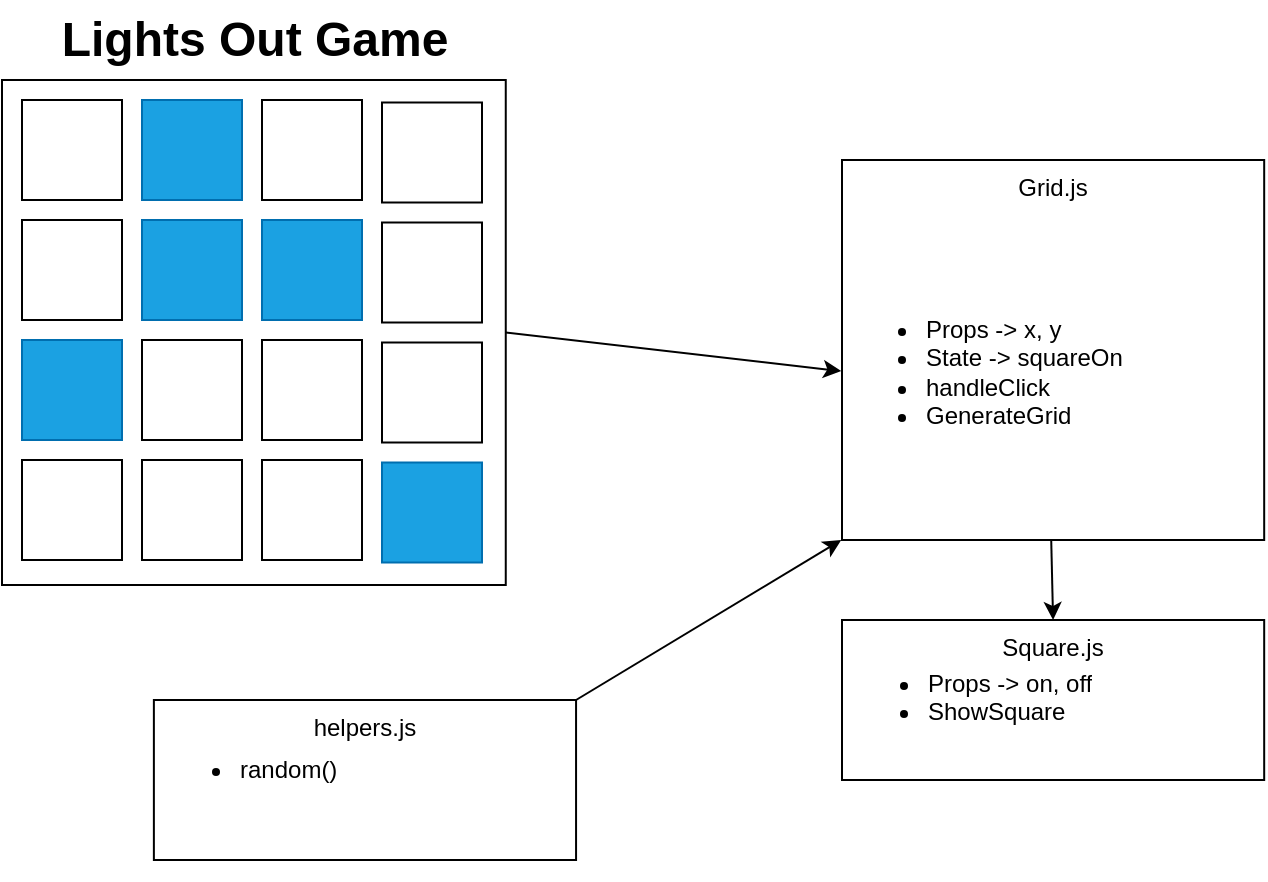 <mxfile>
    <diagram id="UCdQVVdEs8AUddfKZKoE" name="Page-1">
        <mxGraphModel dx="1374" dy="762" grid="1" gridSize="10" guides="1" tooltips="1" connect="1" arrows="1" fold="1" page="1" pageScale="1" pageWidth="850" pageHeight="1100" math="0" shadow="0">
            <root>
                <mxCell id="0"/>
                <mxCell id="1" parent="0"/>
                <mxCell id="21" value="" style="group" vertex="1" connectable="0" parent="1">
                    <mxGeometry x="40.0" y="50.0" width="251.88" height="252.5" as="geometry"/>
                </mxCell>
                <mxCell id="3" value="" style="rounded=0;whiteSpace=wrap;html=1;rotation=90;" vertex="1" parent="21">
                    <mxGeometry x="-0.31" y="0.31" width="252.5" height="251.88" as="geometry"/>
                </mxCell>
                <mxCell id="4" value="" style="whiteSpace=wrap;html=1;aspect=fixed;" vertex="1" parent="21">
                    <mxGeometry x="10.0" y="10.0" width="50" height="50" as="geometry"/>
                </mxCell>
                <mxCell id="5" value="" style="whiteSpace=wrap;html=1;aspect=fixed;fillColor=#1ba1e2;fontColor=#ffffff;strokeColor=#006EAF;" vertex="1" parent="21">
                    <mxGeometry x="70.0" y="10.0" width="50" height="50" as="geometry"/>
                </mxCell>
                <mxCell id="6" value="" style="whiteSpace=wrap;html=1;aspect=fixed;" vertex="1" parent="21">
                    <mxGeometry x="130" y="10.0" width="50" height="50" as="geometry"/>
                </mxCell>
                <mxCell id="7" value="" style="whiteSpace=wrap;html=1;aspect=fixed;" vertex="1" parent="21">
                    <mxGeometry x="10.0" y="70.0" width="50" height="50" as="geometry"/>
                </mxCell>
                <mxCell id="8" value="" style="whiteSpace=wrap;html=1;aspect=fixed;fillColor=#1ba1e2;fontColor=#ffffff;strokeColor=#006EAF;" vertex="1" parent="21">
                    <mxGeometry x="70.0" y="70.0" width="50" height="50" as="geometry"/>
                </mxCell>
                <mxCell id="9" value="" style="whiteSpace=wrap;html=1;aspect=fixed;fillColor=#1ba1e2;fontColor=#ffffff;strokeColor=#006EAF;" vertex="1" parent="21">
                    <mxGeometry x="130" y="70.0" width="50" height="50" as="geometry"/>
                </mxCell>
                <mxCell id="10" value="" style="whiteSpace=wrap;html=1;aspect=fixed;fillColor=#1ba1e2;fontColor=#ffffff;strokeColor=#006EAF;" vertex="1" parent="21">
                    <mxGeometry x="10.0" y="130" width="50" height="50" as="geometry"/>
                </mxCell>
                <mxCell id="11" value="" style="whiteSpace=wrap;html=1;aspect=fixed;" vertex="1" parent="21">
                    <mxGeometry x="70.0" y="130" width="50" height="50" as="geometry"/>
                </mxCell>
                <mxCell id="12" value="" style="whiteSpace=wrap;html=1;aspect=fixed;" vertex="1" parent="21">
                    <mxGeometry x="130" y="130" width="50" height="50" as="geometry"/>
                </mxCell>
                <mxCell id="14" value="" style="whiteSpace=wrap;html=1;aspect=fixed;" vertex="1" parent="21">
                    <mxGeometry x="10.0" y="190" width="50" height="50" as="geometry"/>
                </mxCell>
                <mxCell id="15" value="" style="whiteSpace=wrap;html=1;aspect=fixed;" vertex="1" parent="21">
                    <mxGeometry x="70.0" y="190" width="50" height="50" as="geometry"/>
                </mxCell>
                <mxCell id="16" value="" style="whiteSpace=wrap;html=1;aspect=fixed;" vertex="1" parent="21">
                    <mxGeometry x="130" y="190" width="50" height="50" as="geometry"/>
                </mxCell>
                <mxCell id="17" value="" style="whiteSpace=wrap;html=1;aspect=fixed;" vertex="1" parent="21">
                    <mxGeometry x="190" y="11.25" width="50" height="50" as="geometry"/>
                </mxCell>
                <mxCell id="18" value="" style="whiteSpace=wrap;html=1;aspect=fixed;" vertex="1" parent="21">
                    <mxGeometry x="190" y="71.25" width="50" height="50" as="geometry"/>
                </mxCell>
                <mxCell id="19" value="" style="whiteSpace=wrap;html=1;aspect=fixed;" vertex="1" parent="21">
                    <mxGeometry x="190" y="131.25" width="50" height="50" as="geometry"/>
                </mxCell>
                <mxCell id="20" value="" style="whiteSpace=wrap;html=1;aspect=fixed;fillColor=#1ba1e2;fontColor=#ffffff;strokeColor=#006EAF;" vertex="1" parent="21">
                    <mxGeometry x="190" y="191.25" width="50" height="50" as="geometry"/>
                </mxCell>
                <mxCell id="22" value="Lights Out Game" style="text;strokeColor=none;fillColor=none;html=1;fontSize=24;fontStyle=1;verticalAlign=middle;align=center;" vertex="1" parent="1">
                    <mxGeometry x="115.94" y="10" width="100" height="40" as="geometry"/>
                </mxCell>
                <mxCell id="28" style="edgeStyle=none;html=1;exitX=0.5;exitY=0;exitDx=0;exitDy=0;entryX=0;entryY=0.5;entryDx=0;entryDy=0;" edge="1" parent="1" source="3" target="30">
                    <mxGeometry relative="1" as="geometry"/>
                </mxCell>
                <mxCell id="31" value="" style="group" vertex="1" connectable="0" parent="1">
                    <mxGeometry x="460" y="90" width="211.09" height="190" as="geometry"/>
                </mxCell>
                <mxCell id="23" value="Grid.js&lt;br&gt;&lt;br&gt;" style="rounded=0;whiteSpace=wrap;html=1;horizontal=1;verticalAlign=top;" vertex="1" parent="31">
                    <mxGeometry width="211.09" height="190" as="geometry"/>
                </mxCell>
                <mxCell id="30" value="&lt;ul&gt;&lt;li&gt;Props -&amp;gt; x, y&lt;/li&gt;&lt;li&gt;State -&amp;gt; squareOn&lt;/li&gt;&lt;li&gt;handleClick&lt;/li&gt;&lt;li&gt;GenerateGrid&lt;/li&gt;&lt;/ul&gt;" style="text;strokeColor=none;fillColor=none;html=1;whiteSpace=wrap;verticalAlign=middle;overflow=hidden;align=left;" vertex="1" parent="31">
                    <mxGeometry x="-0.39" y="21.114" width="210" height="168.886" as="geometry"/>
                </mxCell>
                <mxCell id="32" value="" style="group" vertex="1" connectable="0" parent="1">
                    <mxGeometry x="460" y="320" width="211.09" height="90" as="geometry"/>
                </mxCell>
                <mxCell id="33" value="Square.js" style="rounded=0;whiteSpace=wrap;html=1;horizontal=1;verticalAlign=top;" vertex="1" parent="32">
                    <mxGeometry width="211.09" height="80" as="geometry"/>
                </mxCell>
                <mxCell id="34" value="&lt;ul&gt;&lt;li&gt;Props -&amp;gt; on, off&lt;/li&gt;&lt;li&gt;ShowSquare&lt;/li&gt;&lt;/ul&gt;" style="text;strokeColor=none;fillColor=none;html=1;whiteSpace=wrap;verticalAlign=middle;overflow=hidden;align=left;" vertex="1" parent="32">
                    <mxGeometry x="1.09" y="10" width="210" height="50.0" as="geometry"/>
                </mxCell>
                <mxCell id="35" style="edgeStyle=none;html=1;exitX=0.5;exitY=1;exitDx=0;exitDy=0;entryX=0.5;entryY=0;entryDx=0;entryDy=0;" edge="1" parent="1" source="30" target="33">
                    <mxGeometry relative="1" as="geometry"/>
                </mxCell>
                <mxCell id="37" value="" style="group" vertex="1" connectable="0" parent="1">
                    <mxGeometry x="115.94" y="360" width="211.09" height="90" as="geometry"/>
                </mxCell>
                <mxCell id="38" value="helpers.js" style="rounded=0;whiteSpace=wrap;html=1;horizontal=1;verticalAlign=top;" vertex="1" parent="37">
                    <mxGeometry width="211.09" height="80" as="geometry"/>
                </mxCell>
                <mxCell id="39" value="&lt;ul&gt;&lt;li&gt;random()&lt;/li&gt;&lt;/ul&gt;" style="text;strokeColor=none;fillColor=none;html=1;whiteSpace=wrap;verticalAlign=middle;overflow=hidden;align=left;" vertex="1" parent="37">
                    <mxGeometry x="1.09" y="10" width="210" height="50" as="geometry"/>
                </mxCell>
                <mxCell id="40" style="edgeStyle=none;html=1;exitX=1;exitY=0;exitDx=0;exitDy=0;entryX=0;entryY=1;entryDx=0;entryDy=0;" edge="1" parent="1" source="38" target="30">
                    <mxGeometry relative="1" as="geometry"/>
                </mxCell>
            </root>
        </mxGraphModel>
    </diagram>
</mxfile>